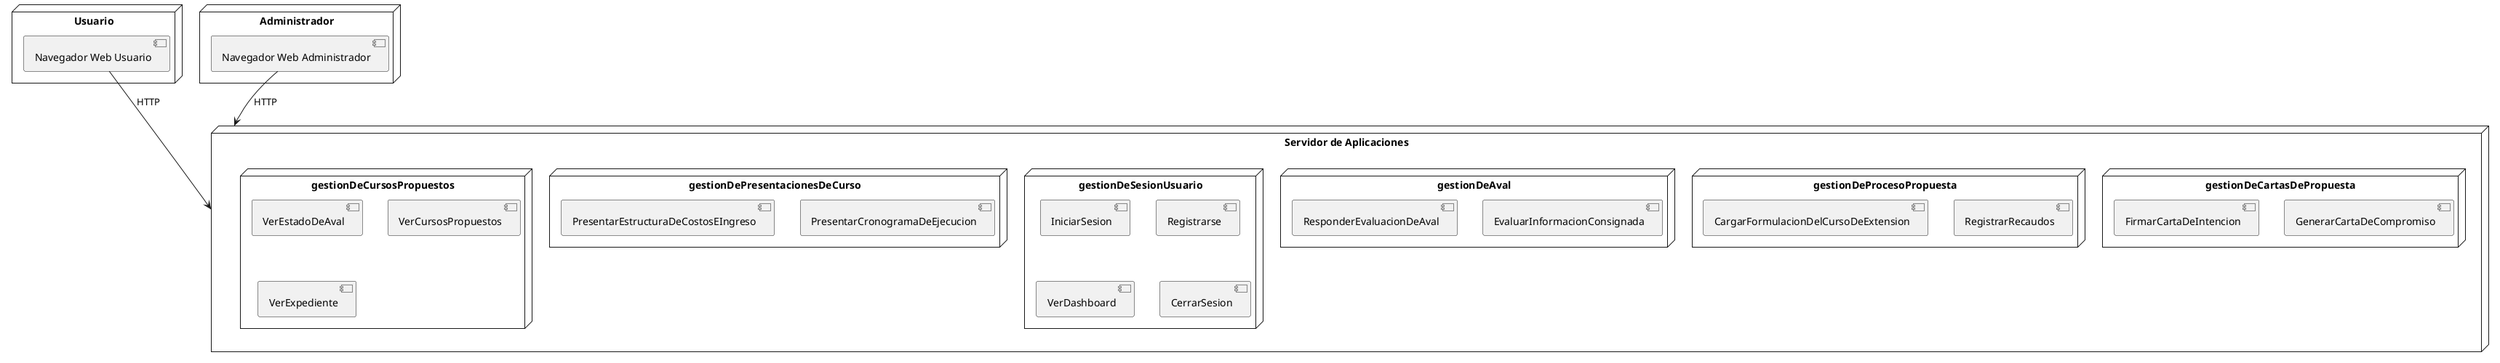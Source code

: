 @startuml DiagramaDeDespliegue

node "Usuario" {
  [Navegador Web Usuario]
}

node "Administrador" {
  [Navegador Web Administrador]
}

node "Servidor de Aplicaciones" {
  node "gestionDeCartasDePropuesta" {
    [GenerarCartaDeCompromiso]
    [FirmarCartaDeIntencion]
  }
  
  node "gestionDeProcesoPropuesta" {
    [RegistrarRecaudos]
    [CargarFormulacionDelCursoDeExtension]
  }

  node "gestionDeAval" {
    [EvaluarInformacionConsignada]
    [ResponderEvaluacionDeAval]
  }

  node "gestionDeSesionUsuario" {
    [IniciarSesion]
    [Registrarse]
    [VerDashboard]
    [CerrarSesion]
  }

  node "gestionDePresentacionesDeCurso" {
    [PresentarCronogramaDeEjecucion]
    [PresentarEstructuraDeCostosEIngreso]
  }

  node "gestionDeCursosPropuestos" {
    [VerEstadoDeAval]
    [VerCursosPropuestos]
    [VerExpediente]
  }
}

[Navegador Web Usuario] --> [Servidor de Aplicaciones] : HTTP
[Navegador Web Administrador] --> [Servidor de Aplicaciones] : HTTP

@enduml